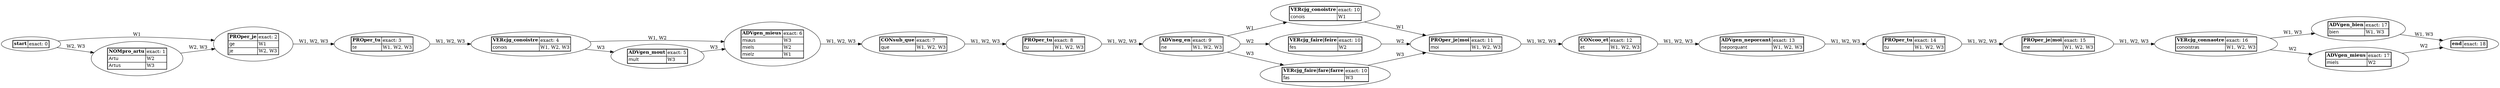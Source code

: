 digraph {
	graph [rankdir=LR]
	1 [label=<<TABLE CELLSPACING="0"><TR><TD ALIGN='LEFT'><B>start</B></TD><TD ALIGN='LEFT'>exact: 0</TD></TR></TABLE>>]
	2 [label=<<TABLE CELLSPACING="0"><TR><TD ALIGN='LEFT'><B>end</B></TD><TD ALIGN='LEFT'>exact: 18</TD></TR></TABLE>>]
	3 [label=<<TABLE CELLSPACING="0"><TR><TD ALIGN='LEFT'><B>PROper_je</B></TD><TD ALIGN='LEFT'>exact: 2</TD></TR><TR><TD ALIGN='LEFT'><FONT FACE='Bukyvede'>ge </FONT></TD><TD ALIGN='LEFT'>W1</TD></TR><TR><TD ALIGN='LEFT'><FONT FACE='Bukyvede'>je </FONT></TD><TD ALIGN='LEFT'>W2, W3</TD></TR></TABLE>>]
	4 [label=<<TABLE CELLSPACING="0"><TR><TD ALIGN='LEFT'><B>PROper_tu</B></TD><TD ALIGN='LEFT'>exact: 3</TD></TR><TR><TD ALIGN='LEFT'><FONT FACE='Bukyvede'>te </FONT></TD><TD ALIGN='LEFT'>W1, W2, W3</TD></TR></TABLE>>]
	5 [label=<<TABLE CELLSPACING="0"><TR><TD ALIGN='LEFT'><B>VERcjg_conoistre</B></TD><TD ALIGN='LEFT'>exact: 4</TD></TR><TR><TD ALIGN='LEFT'><FONT FACE='Bukyvede'>conois </FONT></TD><TD ALIGN='LEFT'>W1, W2, W3</TD></TR></TABLE>>]
	6 [label=<<TABLE CELLSPACING="0"><TR><TD ALIGN='LEFT'><B>ADVgen_mieus</B></TD><TD ALIGN='LEFT'>exact: 6</TD></TR><TR><TD ALIGN='LEFT'><FONT FACE='Bukyvede'>miaus </FONT></TD><TD ALIGN='LEFT'>W3</TD></TR><TR><TD ALIGN='LEFT'><FONT FACE='Bukyvede'>miels </FONT></TD><TD ALIGN='LEFT'>W2</TD></TR><TR><TD ALIGN='LEFT'><FONT FACE='Bukyvede'>mielz </FONT></TD><TD ALIGN='LEFT'>W1</TD></TR></TABLE>>]
	7 [label=<<TABLE CELLSPACING="0"><TR><TD ALIGN='LEFT'><B>CONsub_que</B></TD><TD ALIGN='LEFT'>exact: 7</TD></TR><TR><TD ALIGN='LEFT'><FONT FACE='Bukyvede'>que </FONT></TD><TD ALIGN='LEFT'>W1, W2, W3</TD></TR></TABLE>>]
	8 [label=<<TABLE CELLSPACING="0"><TR><TD ALIGN='LEFT'><B>PROper_tu</B></TD><TD ALIGN='LEFT'>exact: 8</TD></TR><TR><TD ALIGN='LEFT'><FONT FACE='Bukyvede'>tu </FONT></TD><TD ALIGN='LEFT'>W1, W2, W3</TD></TR></TABLE>>]
	9 [label=<<TABLE CELLSPACING="0"><TR><TD ALIGN='LEFT'><B>ADVneg_en</B></TD><TD ALIGN='LEFT'>exact: 9</TD></TR><TR><TD ALIGN='LEFT'><FONT FACE='Bukyvede'>ne </FONT></TD><TD ALIGN='LEFT'>W1, W2, W3</TD></TR></TABLE>>]
	10 [label=<<TABLE CELLSPACING="0"><TR><TD ALIGN='LEFT'><B>VERcjg_conoistre</B></TD><TD ALIGN='LEFT'>exact: 10</TD></TR><TR><TD ALIGN='LEFT'><FONT FACE='Bukyvede'>conois </FONT></TD><TD ALIGN='LEFT'>W1</TD></TR></TABLE>>]
	11 [label=<<TABLE CELLSPACING="0"><TR><TD ALIGN='LEFT'><B>PROper_je|moi</B></TD><TD ALIGN='LEFT'>exact: 11</TD></TR><TR><TD ALIGN='LEFT'><FONT FACE='Bukyvede'>moi </FONT></TD><TD ALIGN='LEFT'>W1, W2, W3</TD></TR></TABLE>>]
	12 [label=<<TABLE CELLSPACING="0"><TR><TD ALIGN='LEFT'><B>CONcoo_et</B></TD><TD ALIGN='LEFT'>exact: 12</TD></TR><TR><TD ALIGN='LEFT'><FONT FACE='Bukyvede'>et </FONT></TD><TD ALIGN='LEFT'>W1, W2, W3</TD></TR></TABLE>>]
	13 [label=<<TABLE CELLSPACING="0"><TR><TD ALIGN='LEFT'><B>ADVgen_neporcant</B></TD><TD ALIGN='LEFT'>exact: 13</TD></TR><TR><TD ALIGN='LEFT'><FONT FACE='Bukyvede'>neporquant </FONT></TD><TD ALIGN='LEFT'>W1, W2, W3</TD></TR></TABLE>>]
	14 [label=<<TABLE CELLSPACING="0"><TR><TD ALIGN='LEFT'><B>PROper_tu</B></TD><TD ALIGN='LEFT'>exact: 14</TD></TR><TR><TD ALIGN='LEFT'><FONT FACE='Bukyvede'>tu </FONT></TD><TD ALIGN='LEFT'>W1, W2, W3</TD></TR></TABLE>>]
	15 [label=<<TABLE CELLSPACING="0"><TR><TD ALIGN='LEFT'><B>PROper_je|moi</B></TD><TD ALIGN='LEFT'>exact: 15</TD></TR><TR><TD ALIGN='LEFT'><FONT FACE='Bukyvede'>me </FONT></TD><TD ALIGN='LEFT'>W1, W2, W3</TD></TR></TABLE>>]
	16 [label=<<TABLE CELLSPACING="0"><TR><TD ALIGN='LEFT'><B>VERcjg_connaotre</B></TD><TD ALIGN='LEFT'>exact: 16</TD></TR><TR><TD ALIGN='LEFT'><FONT FACE='Bukyvede'>conoistras </FONT></TD><TD ALIGN='LEFT'>W1, W2, W3</TD></TR></TABLE>>]
	17 [label=<<TABLE CELLSPACING="0"><TR><TD ALIGN='LEFT'><B>ADVgen_bien</B></TD><TD ALIGN='LEFT'>exact: 17</TD></TR><TR><TD ALIGN='LEFT'><FONT FACE='Bukyvede'>bien
</FONT></TD><TD ALIGN='LEFT'>W1, W3</TD></TR></TABLE>>]
	18 [label=<<TABLE CELLSPACING="0"><TR><TD ALIGN='LEFT'><B>NOMpro_artu</B></TD><TD ALIGN='LEFT'>exact: 1</TD></TR><TR><TD ALIGN='LEFT'><FONT FACE='Bukyvede'>Artu </FONT></TD><TD ALIGN='LEFT'>W2</TD></TR><TR><TD ALIGN='LEFT'><FONT FACE='Bukyvede'>Artus </FONT></TD><TD ALIGN='LEFT'>W3</TD></TR></TABLE>>]
	19 [label=<<TABLE CELLSPACING="0"><TR><TD ALIGN='LEFT'><B>VERcjg_faire|feire</B></TD><TD ALIGN='LEFT'>exact: 10</TD></TR><TR><TD ALIGN='LEFT'><FONT FACE='Bukyvede'>fes </FONT></TD><TD ALIGN='LEFT'>W2</TD></TR></TABLE>>]
	20 [label=<<TABLE CELLSPACING="0"><TR><TD ALIGN='LEFT'><B>ADVgen_mieus</B></TD><TD ALIGN='LEFT'>exact: 17</TD></TR><TR><TD ALIGN='LEFT'><FONT FACE='Bukyvede'>miels
</FONT></TD><TD ALIGN='LEFT'>W2</TD></TR></TABLE>>]
	21 [label=<<TABLE CELLSPACING="0"><TR><TD ALIGN='LEFT'><B>ADVgen_mout</B></TD><TD ALIGN='LEFT'>exact: 5</TD></TR><TR><TD ALIGN='LEFT'><FONT FACE='Bukyvede'>mult </FONT></TD><TD ALIGN='LEFT'>W3</TD></TR></TABLE>>]
	22 [label=<<TABLE CELLSPACING="0"><TR><TD ALIGN='LEFT'><B>VERcjg_faire|fare|farre</B></TD><TD ALIGN='LEFT'>exact: 10</TD></TR><TR><TD ALIGN='LEFT'><FONT FACE='Bukyvede'>fas </FONT></TD><TD ALIGN='LEFT'>W3</TD></TR></TABLE>>]
	1 -> 3 [label=W1]
	1 -> 18 [label="W2, W3"]
	3 -> 4 [label="W1, W2, W3"]
	4 -> 5 [label="W1, W2, W3"]
	5 -> 6 [label="W1, W2"]
	5 -> 21 [label=W3]
	6 -> 7 [label="W1, W2, W3"]
	7 -> 8 [label="W1, W2, W3"]
	8 -> 9 [label="W1, W2, W3"]
	9 -> 10 [label=W1]
	9 -> 19 [label=W2]
	9 -> 22 [label=W3]
	10 -> 11 [label=W1]
	11 -> 12 [label="W1, W2, W3"]
	12 -> 13 [label="W1, W2, W3"]
	13 -> 14 [label="W1, W2, W3"]
	14 -> 15 [label="W1, W2, W3"]
	15 -> 16 [label="W1, W2, W3"]
	16 -> 17 [label="W1, W3"]
	16 -> 20 [label=W2]
	17 -> 2 [label="W1, W3"]
	18 -> 3 [label="W2, W3"]
	19 -> 11 [label=W2]
	20 -> 2 [label=W2]
	21 -> 6 [label=W3]
	22 -> 11 [label=W3]
	{
		graph [rank=same]
		1
	}
	{
		graph [rank=same]
		18
	}
	{
		graph [rank=same]
		3
	}
	{
		graph [rank=same]
		4
	}
	{
		graph [rank=same]
		5
	}
	{
		graph [rank=same]
		21
	}
	{
		graph [rank=same]
		6
	}
	{
		graph [rank=same]
		7
	}
	{
		graph [rank=same]
		8
	}
	{
		graph [rank=same]
		9
	}
	{
		graph [rank=same]
		22
		19
		10
	}
	{
		graph [rank=same]
		11
	}
	{
		graph [rank=same]
		12
	}
	{
		graph [rank=same]
		13
	}
	{
		graph [rank=same]
		14
	}
	{
		graph [rank=same]
		15
	}
	{
		graph [rank=same]
		16
	}
	{
		graph [rank=same]
		20
		17
	}
	{
		graph [rank=same]
		2
	}
}
